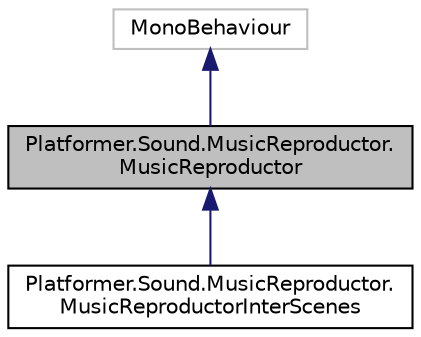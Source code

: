 digraph "Platformer.Sound.MusicReproductor.MusicReproductor"
{
 // LATEX_PDF_SIZE
  edge [fontname="Helvetica",fontsize="10",labelfontname="Helvetica",labelfontsize="10"];
  node [fontname="Helvetica",fontsize="10",shape=record];
  Node1 [label="Platformer.Sound.MusicReproductor.\lMusicReproductor",height=0.2,width=0.4,color="black", fillcolor="grey75", style="filled", fontcolor="black",tooltip="Plays a son in loop"];
  Node2 -> Node1 [dir="back",color="midnightblue",fontsize="10",style="solid",fontname="Helvetica"];
  Node2 [label="MonoBehaviour",height=0.2,width=0.4,color="grey75", fillcolor="white", style="filled",tooltip=" "];
  Node1 -> Node3 [dir="back",color="midnightblue",fontsize="10",style="solid",fontname="Helvetica"];
  Node3 [label="Platformer.Sound.MusicReproductor.\lMusicReproductorInterScenes",height=0.2,width=0.4,color="black", fillcolor="white", style="filled",URL="$class_platformer_1_1_sound_1_1_music_reproductor_1_1_music_reproductor_inter_scenes.html",tooltip="MusicReproductor that reproduces the same song between scenes"];
}
